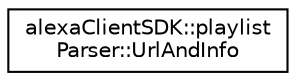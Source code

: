 digraph "Graphical Class Hierarchy"
{
  edge [fontname="Helvetica",fontsize="10",labelfontname="Helvetica",labelfontsize="10"];
  node [fontname="Helvetica",fontsize="10",shape=record];
  rankdir="LR";
  Node1 [label="alexaClientSDK::playlist\lParser::UrlAndInfo",height=0.2,width=0.4,color="black", fillcolor="white", style="filled",URL="$structalexa_client_s_d_k_1_1playlist_parser_1_1_url_and_info.html",tooltip="A struct to contain a URL encountered in a playlist and metadata surrounding it. "];
}
